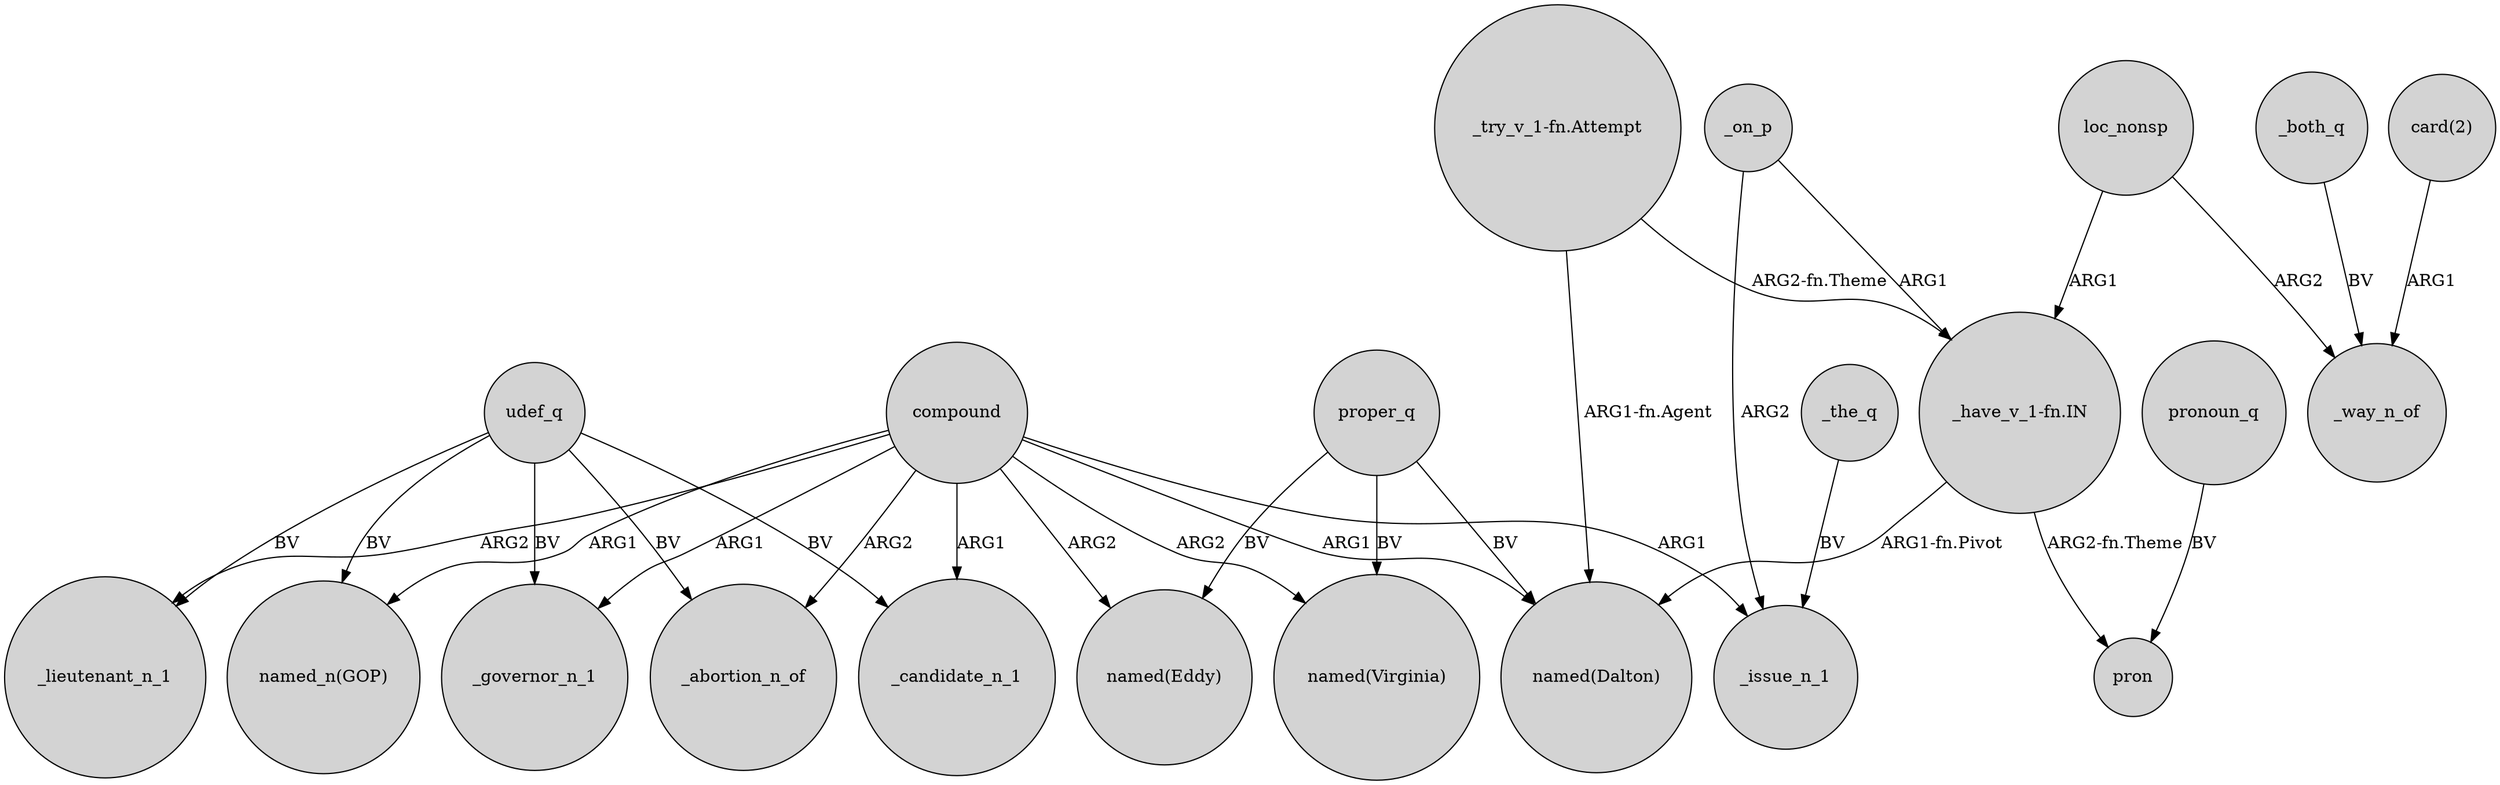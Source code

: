 digraph {
	node [shape=circle style=filled]
	compound -> "named_n(GOP)" [label=ARG1]
	"card(2)" -> _way_n_of [label=ARG1]
	udef_q -> _governor_n_1 [label=BV]
	proper_q -> "named(Virginia)" [label=BV]
	compound -> _lieutenant_n_1 [label=ARG2]
	"_try_v_1-fn.Attempt" -> "named(Dalton)" [label="ARG1-fn.Agent"]
	_the_q -> _issue_n_1 [label=BV]
	proper_q -> "named(Eddy)" [label=BV]
	_on_p -> "_have_v_1-fn.IN" [label=ARG1]
	udef_q -> "named_n(GOP)" [label=BV]
	proper_q -> "named(Dalton)" [label=BV]
	pronoun_q -> pron [label=BV]
	loc_nonsp -> _way_n_of [label=ARG2]
	_on_p -> _issue_n_1 [label=ARG2]
	compound -> "named(Virginia)" [label=ARG2]
	udef_q -> _lieutenant_n_1 [label=BV]
	compound -> _candidate_n_1 [label=ARG1]
	compound -> _governor_n_1 [label=ARG1]
	"_have_v_1-fn.IN" -> pron [label="ARG2-fn.Theme"]
	compound -> "named(Dalton)" [label=ARG1]
	compound -> "named(Eddy)" [label=ARG2]
	"_have_v_1-fn.IN" -> "named(Dalton)" [label="ARG1-fn.Pivot"]
	compound -> _issue_n_1 [label=ARG1]
	"_try_v_1-fn.Attempt" -> "_have_v_1-fn.IN" [label="ARG2-fn.Theme"]
	udef_q -> _abortion_n_of [label=BV]
	compound -> _abortion_n_of [label=ARG2]
	loc_nonsp -> "_have_v_1-fn.IN" [label=ARG1]
	udef_q -> _candidate_n_1 [label=BV]
	_both_q -> _way_n_of [label=BV]
}
